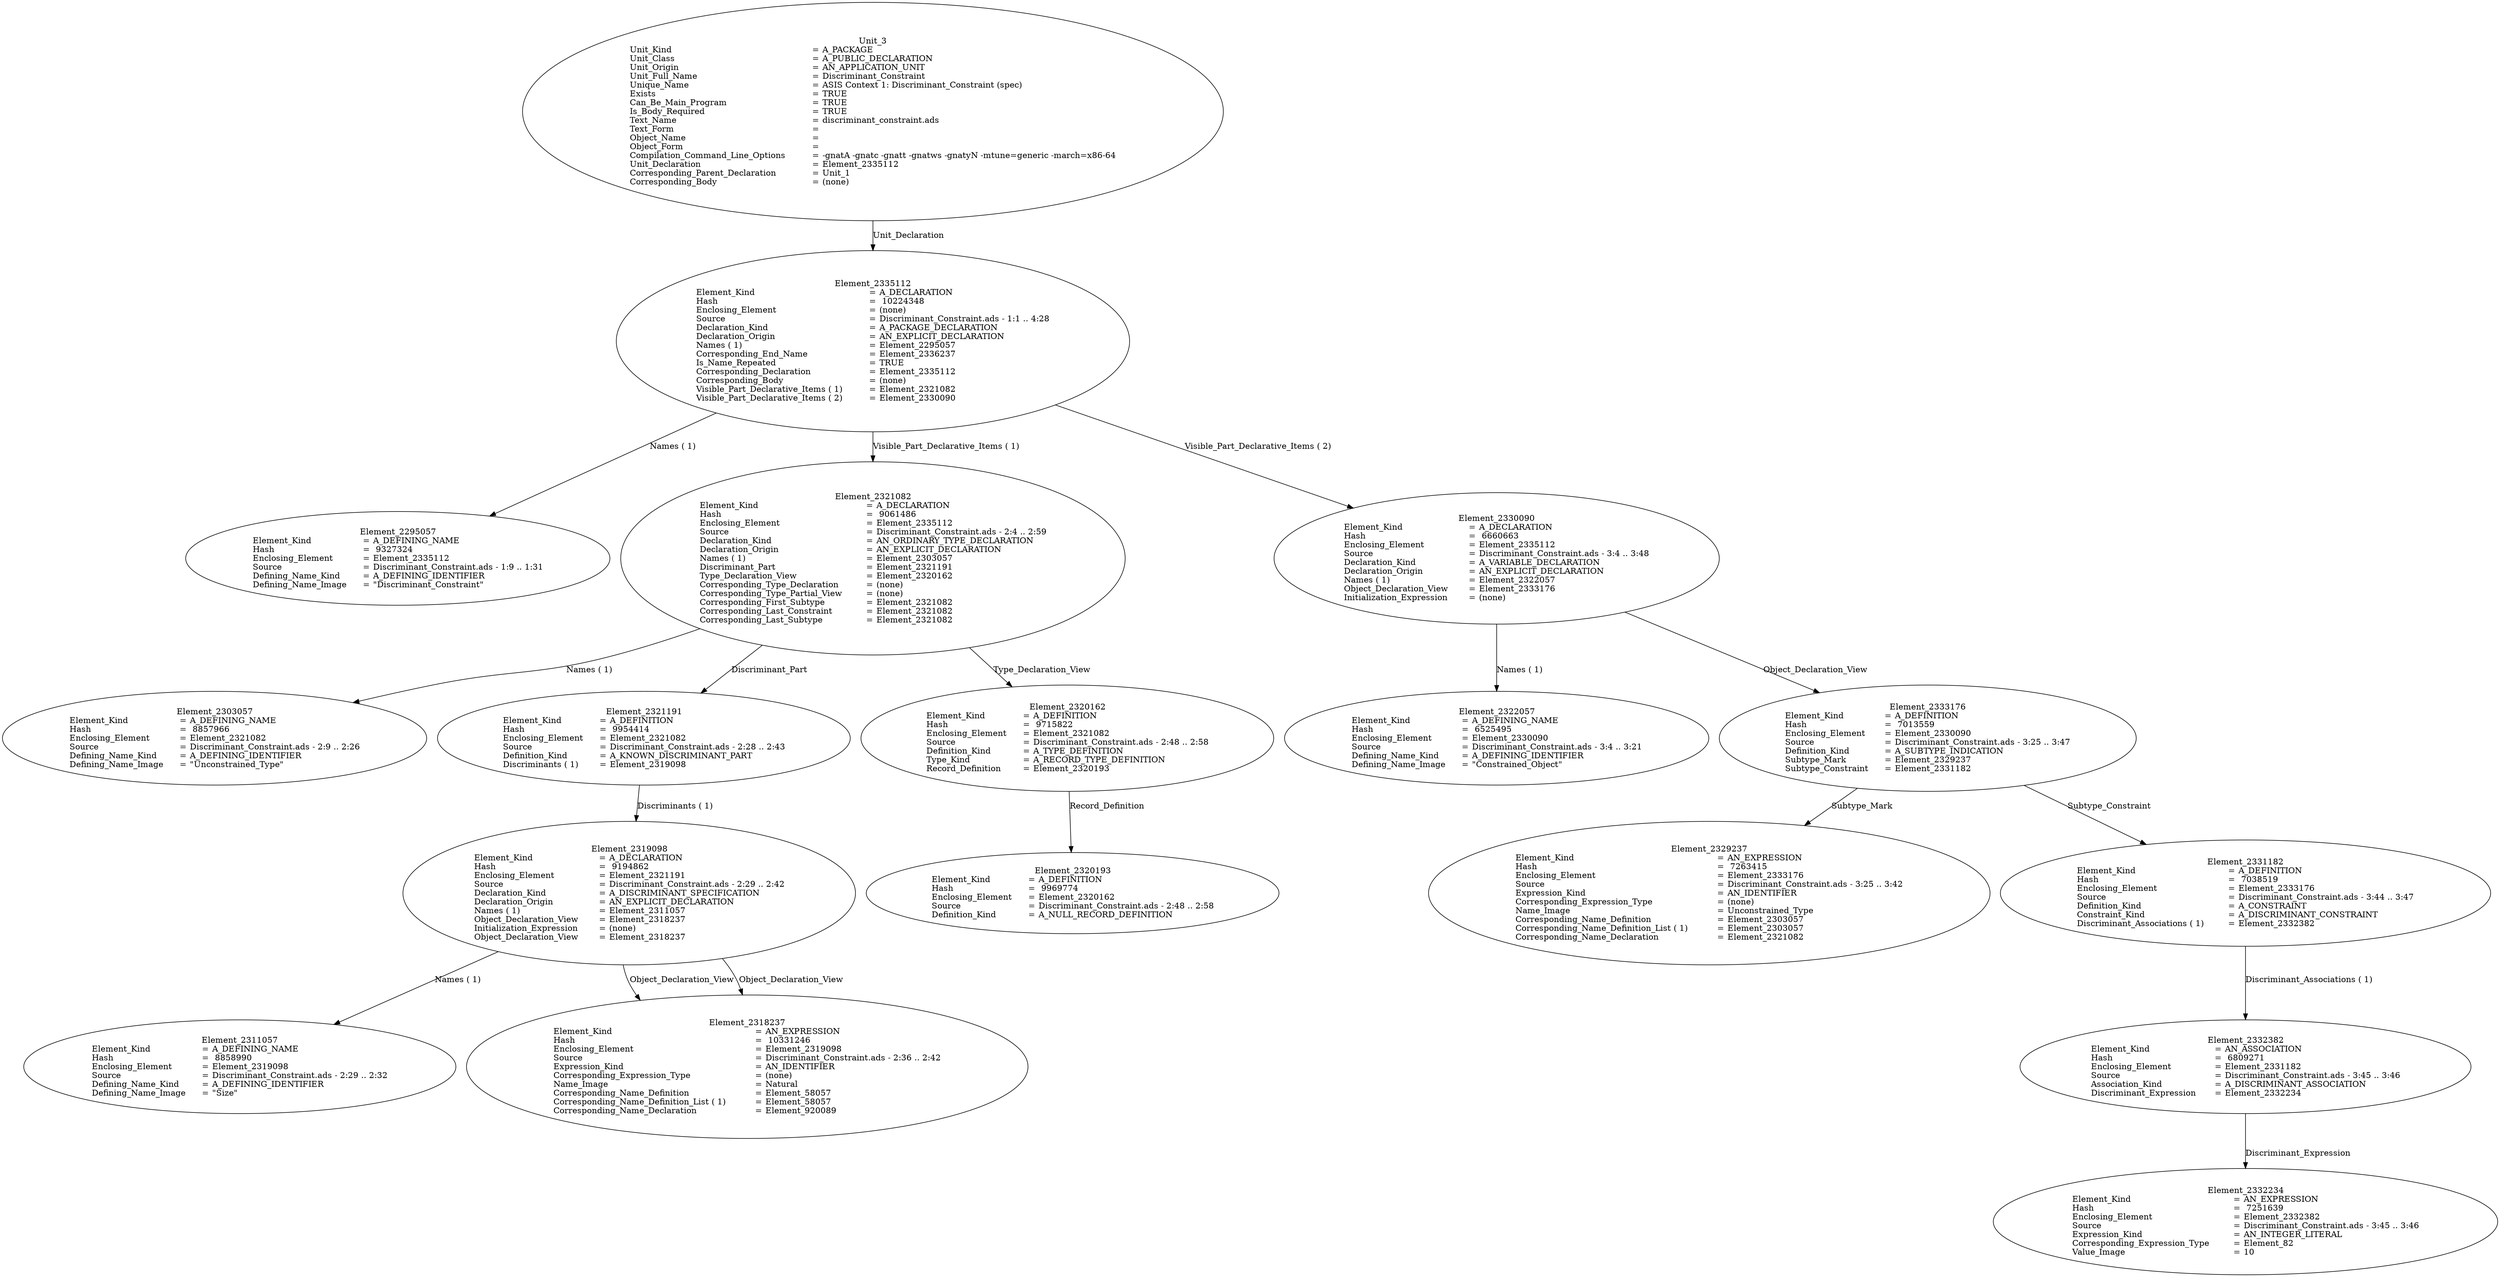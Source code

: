 digraph "discriminant_constraint.adt" {
  Unit_3 -> Element_2335112
      [ label=Unit_Declaration ];
  Unit_3
      [ label=<<TABLE BORDER="0" CELLBORDER="0" CELLSPACING="0" CELLPADDING="0"> 
          <TR><TD COLSPAN="3">Unit_3</TD></TR>
          <TR><TD ALIGN="LEFT">Unit_Kind   </TD><TD> = </TD><TD ALIGN="LEFT">A_PACKAGE</TD></TR>
          <TR><TD ALIGN="LEFT">Unit_Class   </TD><TD> = </TD><TD ALIGN="LEFT">A_PUBLIC_DECLARATION</TD></TR>
          <TR><TD ALIGN="LEFT">Unit_Origin   </TD><TD> = </TD><TD ALIGN="LEFT">AN_APPLICATION_UNIT</TD></TR>
          <TR><TD ALIGN="LEFT">Unit_Full_Name    </TD><TD> = </TD><TD ALIGN="LEFT">Discriminant_Constraint</TD></TR>
          <TR><TD ALIGN="LEFT">Unique_Name   </TD><TD> = </TD><TD ALIGN="LEFT">ASIS Context 1: Discriminant_Constraint (spec)</TD></TR>
          <TR><TD ALIGN="LEFT">Exists  </TD><TD> = </TD><TD ALIGN="LEFT">TRUE</TD></TR>
          <TR><TD ALIGN="LEFT">Can_Be_Main_Program     </TD><TD> = </TD><TD ALIGN="LEFT">TRUE</TD></TR>
          <TR><TD ALIGN="LEFT">Is_Body_Required     </TD><TD> = </TD><TD ALIGN="LEFT">TRUE</TD></TR>
          <TR><TD ALIGN="LEFT">Text_Name   </TD><TD> = </TD><TD ALIGN="LEFT">discriminant_constraint.ads</TD></TR>
          <TR><TD ALIGN="LEFT">Text_Form   </TD><TD> = </TD><TD ALIGN="LEFT"></TD></TR>
          <TR><TD ALIGN="LEFT">Object_Name   </TD><TD> = </TD><TD ALIGN="LEFT"></TD></TR>
          <TR><TD ALIGN="LEFT">Object_Form   </TD><TD> = </TD><TD ALIGN="LEFT"></TD></TR>
          <TR><TD ALIGN="LEFT">Compilation_Command_Line_Options         </TD><TD> = </TD><TD ALIGN="LEFT">-gnatA -gnatc -gnatt -gnatws -gnatyN -mtune=generic -march=x86-64</TD></TR>
          <TR><TD ALIGN="LEFT">Unit_Declaration     </TD><TD> = </TD><TD ALIGN="LEFT">Element_2335112</TD></TR>
          <TR><TD ALIGN="LEFT">Corresponding_Parent_Declaration         </TD><TD> = </TD><TD ALIGN="LEFT">Unit_1</TD></TR>
          <TR><TD ALIGN="LEFT">Corresponding_Body     </TD><TD> = </TD><TD ALIGN="LEFT">(none)</TD></TR>
          </TABLE>> ];
  Element_2335112 -> Element_2295057
      [ label="Names ( 1)" ];
  Element_2335112 -> Element_2321082
      [ label="Visible_Part_Declarative_Items ( 1)" ];
  Element_2335112 -> Element_2330090
      [ label="Visible_Part_Declarative_Items ( 2)" ];
  Element_2335112
      [ label=<<TABLE BORDER="0" CELLBORDER="0" CELLSPACING="0" CELLPADDING="0"> 
          <TR><TD COLSPAN="3">Element_2335112</TD></TR>
          <TR><TD ALIGN="LEFT">Element_Kind    </TD><TD> = </TD><TD ALIGN="LEFT">A_DECLARATION</TD></TR>
          <TR><TD ALIGN="LEFT">Hash  </TD><TD> = </TD><TD ALIGN="LEFT"> 10224348</TD></TR>
          <TR><TD ALIGN="LEFT">Enclosing_Element     </TD><TD> = </TD><TD ALIGN="LEFT">(none)</TD></TR>
          <TR><TD ALIGN="LEFT">Source  </TD><TD> = </TD><TD ALIGN="LEFT">Discriminant_Constraint.ads - 1:1 .. 4:28</TD></TR>
          <TR><TD ALIGN="LEFT">Declaration_Kind     </TD><TD> = </TD><TD ALIGN="LEFT">A_PACKAGE_DECLARATION</TD></TR>
          <TR><TD ALIGN="LEFT">Declaration_Origin     </TD><TD> = </TD><TD ALIGN="LEFT">AN_EXPLICIT_DECLARATION</TD></TR>
          <TR><TD ALIGN="LEFT">Names ( 1)   </TD><TD> = </TD><TD ALIGN="LEFT">Element_2295057</TD></TR>
          <TR><TD ALIGN="LEFT">Corresponding_End_Name      </TD><TD> = </TD><TD ALIGN="LEFT">Element_2336237</TD></TR>
          <TR><TD ALIGN="LEFT">Is_Name_Repeated     </TD><TD> = </TD><TD ALIGN="LEFT">TRUE</TD></TR>
          <TR><TD ALIGN="LEFT">Corresponding_Declaration       </TD><TD> = </TD><TD ALIGN="LEFT">Element_2335112</TD></TR>
          <TR><TD ALIGN="LEFT">Corresponding_Body     </TD><TD> = </TD><TD ALIGN="LEFT">(none)</TD></TR>
          <TR><TD ALIGN="LEFT">Visible_Part_Declarative_Items ( 1)         </TD><TD> = </TD><TD ALIGN="LEFT">Element_2321082</TD></TR>
          <TR><TD ALIGN="LEFT">Visible_Part_Declarative_Items ( 2)         </TD><TD> = </TD><TD ALIGN="LEFT">Element_2330090</TD></TR>
          </TABLE>> ];
  Element_2295057
      [ label=<<TABLE BORDER="0" CELLBORDER="0" CELLSPACING="0" CELLPADDING="0"> 
          <TR><TD COLSPAN="3">Element_2295057</TD></TR>
          <TR><TD ALIGN="LEFT">Element_Kind    </TD><TD> = </TD><TD ALIGN="LEFT">A_DEFINING_NAME</TD></TR>
          <TR><TD ALIGN="LEFT">Hash  </TD><TD> = </TD><TD ALIGN="LEFT"> 9327324</TD></TR>
          <TR><TD ALIGN="LEFT">Enclosing_Element     </TD><TD> = </TD><TD ALIGN="LEFT">Element_2335112</TD></TR>
          <TR><TD ALIGN="LEFT">Source  </TD><TD> = </TD><TD ALIGN="LEFT">Discriminant_Constraint.ads - 1:9 .. 1:31</TD></TR>
          <TR><TD ALIGN="LEFT">Defining_Name_Kind     </TD><TD> = </TD><TD ALIGN="LEFT">A_DEFINING_IDENTIFIER</TD></TR>
          <TR><TD ALIGN="LEFT">Defining_Name_Image     </TD><TD> = </TD><TD ALIGN="LEFT">"Discriminant_Constraint"</TD></TR>
          </TABLE>> ];
  Element_2321082 -> Element_2303057
      [ label="Names ( 1)" ];
  Element_2321082 -> Element_2321191
      [ label=Discriminant_Part ];
  Element_2321082 -> Element_2320162
      [ label=Type_Declaration_View ];
  Element_2321082
      [ label=<<TABLE BORDER="0" CELLBORDER="0" CELLSPACING="0" CELLPADDING="0"> 
          <TR><TD COLSPAN="3">Element_2321082</TD></TR>
          <TR><TD ALIGN="LEFT">Element_Kind    </TD><TD> = </TD><TD ALIGN="LEFT">A_DECLARATION</TD></TR>
          <TR><TD ALIGN="LEFT">Hash  </TD><TD> = </TD><TD ALIGN="LEFT"> 9061486</TD></TR>
          <TR><TD ALIGN="LEFT">Enclosing_Element     </TD><TD> = </TD><TD ALIGN="LEFT">Element_2335112</TD></TR>
          <TR><TD ALIGN="LEFT">Source  </TD><TD> = </TD><TD ALIGN="LEFT">Discriminant_Constraint.ads - 2:4 .. 2:59</TD></TR>
          <TR><TD ALIGN="LEFT">Declaration_Kind     </TD><TD> = </TD><TD ALIGN="LEFT">AN_ORDINARY_TYPE_DECLARATION</TD></TR>
          <TR><TD ALIGN="LEFT">Declaration_Origin     </TD><TD> = </TD><TD ALIGN="LEFT">AN_EXPLICIT_DECLARATION</TD></TR>
          <TR><TD ALIGN="LEFT">Names ( 1)   </TD><TD> = </TD><TD ALIGN="LEFT">Element_2303057</TD></TR>
          <TR><TD ALIGN="LEFT">Discriminant_Part     </TD><TD> = </TD><TD ALIGN="LEFT">Element_2321191</TD></TR>
          <TR><TD ALIGN="LEFT">Type_Declaration_View      </TD><TD> = </TD><TD ALIGN="LEFT">Element_2320162</TD></TR>
          <TR><TD ALIGN="LEFT">Corresponding_Type_Declaration        </TD><TD> = </TD><TD ALIGN="LEFT">(none)</TD></TR>
          <TR><TD ALIGN="LEFT">Corresponding_Type_Partial_View        </TD><TD> = </TD><TD ALIGN="LEFT">(none)</TD></TR>
          <TR><TD ALIGN="LEFT">Corresponding_First_Subtype       </TD><TD> = </TD><TD ALIGN="LEFT">Element_2321082</TD></TR>
          <TR><TD ALIGN="LEFT">Corresponding_Last_Constraint        </TD><TD> = </TD><TD ALIGN="LEFT">Element_2321082</TD></TR>
          <TR><TD ALIGN="LEFT">Corresponding_Last_Subtype       </TD><TD> = </TD><TD ALIGN="LEFT">Element_2321082</TD></TR>
          </TABLE>> ];
  Element_2303057
      [ label=<<TABLE BORDER="0" CELLBORDER="0" CELLSPACING="0" CELLPADDING="0"> 
          <TR><TD COLSPAN="3">Element_2303057</TD></TR>
          <TR><TD ALIGN="LEFT">Element_Kind    </TD><TD> = </TD><TD ALIGN="LEFT">A_DEFINING_NAME</TD></TR>
          <TR><TD ALIGN="LEFT">Hash  </TD><TD> = </TD><TD ALIGN="LEFT"> 8857966</TD></TR>
          <TR><TD ALIGN="LEFT">Enclosing_Element     </TD><TD> = </TD><TD ALIGN="LEFT">Element_2321082</TD></TR>
          <TR><TD ALIGN="LEFT">Source  </TD><TD> = </TD><TD ALIGN="LEFT">Discriminant_Constraint.ads - 2:9 .. 2:26</TD></TR>
          <TR><TD ALIGN="LEFT">Defining_Name_Kind     </TD><TD> = </TD><TD ALIGN="LEFT">A_DEFINING_IDENTIFIER</TD></TR>
          <TR><TD ALIGN="LEFT">Defining_Name_Image     </TD><TD> = </TD><TD ALIGN="LEFT">"Unconstrained_Type"</TD></TR>
          </TABLE>> ];
  Element_2321191 -> Element_2319098
      [ label="Discriminants ( 1)" ];
  Element_2321191
      [ label=<<TABLE BORDER="0" CELLBORDER="0" CELLSPACING="0" CELLPADDING="0"> 
          <TR><TD COLSPAN="3">Element_2321191</TD></TR>
          <TR><TD ALIGN="LEFT">Element_Kind    </TD><TD> = </TD><TD ALIGN="LEFT">A_DEFINITION</TD></TR>
          <TR><TD ALIGN="LEFT">Hash  </TD><TD> = </TD><TD ALIGN="LEFT"> 9954414</TD></TR>
          <TR><TD ALIGN="LEFT">Enclosing_Element     </TD><TD> = </TD><TD ALIGN="LEFT">Element_2321082</TD></TR>
          <TR><TD ALIGN="LEFT">Source  </TD><TD> = </TD><TD ALIGN="LEFT">Discriminant_Constraint.ads - 2:28 .. 2:43</TD></TR>
          <TR><TD ALIGN="LEFT">Definition_Kind    </TD><TD> = </TD><TD ALIGN="LEFT">A_KNOWN_DISCRIMINANT_PART</TD></TR>
          <TR><TD ALIGN="LEFT">Discriminants ( 1)     </TD><TD> = </TD><TD ALIGN="LEFT">Element_2319098</TD></TR>
          </TABLE>> ];
  Element_2319098 -> Element_2311057
      [ label="Names ( 1)" ];
  Element_2319098 -> Element_2318237
      [ label=Object_Declaration_View ];
  Element_2319098 -> Element_2318237
      [ label=Object_Declaration_View ];
  Element_2319098
      [ label=<<TABLE BORDER="0" CELLBORDER="0" CELLSPACING="0" CELLPADDING="0"> 
          <TR><TD COLSPAN="3">Element_2319098</TD></TR>
          <TR><TD ALIGN="LEFT">Element_Kind    </TD><TD> = </TD><TD ALIGN="LEFT">A_DECLARATION</TD></TR>
          <TR><TD ALIGN="LEFT">Hash  </TD><TD> = </TD><TD ALIGN="LEFT"> 9194862</TD></TR>
          <TR><TD ALIGN="LEFT">Enclosing_Element     </TD><TD> = </TD><TD ALIGN="LEFT">Element_2321191</TD></TR>
          <TR><TD ALIGN="LEFT">Source  </TD><TD> = </TD><TD ALIGN="LEFT">Discriminant_Constraint.ads - 2:29 .. 2:42</TD></TR>
          <TR><TD ALIGN="LEFT">Declaration_Kind     </TD><TD> = </TD><TD ALIGN="LEFT">A_DISCRIMINANT_SPECIFICATION</TD></TR>
          <TR><TD ALIGN="LEFT">Declaration_Origin     </TD><TD> = </TD><TD ALIGN="LEFT">AN_EXPLICIT_DECLARATION</TD></TR>
          <TR><TD ALIGN="LEFT">Names ( 1)   </TD><TD> = </TD><TD ALIGN="LEFT">Element_2311057</TD></TR>
          <TR><TD ALIGN="LEFT">Object_Declaration_View      </TD><TD> = </TD><TD ALIGN="LEFT">Element_2318237</TD></TR>
          <TR><TD ALIGN="LEFT">Initialization_Expression       </TD><TD> = </TD><TD ALIGN="LEFT">(none)</TD></TR>
          <TR><TD ALIGN="LEFT">Object_Declaration_View      </TD><TD> = </TD><TD ALIGN="LEFT">Element_2318237</TD></TR>
          </TABLE>> ];
  Element_2311057
      [ label=<<TABLE BORDER="0" CELLBORDER="0" CELLSPACING="0" CELLPADDING="0"> 
          <TR><TD COLSPAN="3">Element_2311057</TD></TR>
          <TR><TD ALIGN="LEFT">Element_Kind    </TD><TD> = </TD><TD ALIGN="LEFT">A_DEFINING_NAME</TD></TR>
          <TR><TD ALIGN="LEFT">Hash  </TD><TD> = </TD><TD ALIGN="LEFT"> 8858990</TD></TR>
          <TR><TD ALIGN="LEFT">Enclosing_Element     </TD><TD> = </TD><TD ALIGN="LEFT">Element_2319098</TD></TR>
          <TR><TD ALIGN="LEFT">Source  </TD><TD> = </TD><TD ALIGN="LEFT">Discriminant_Constraint.ads - 2:29 .. 2:32</TD></TR>
          <TR><TD ALIGN="LEFT">Defining_Name_Kind     </TD><TD> = </TD><TD ALIGN="LEFT">A_DEFINING_IDENTIFIER</TD></TR>
          <TR><TD ALIGN="LEFT">Defining_Name_Image     </TD><TD> = </TD><TD ALIGN="LEFT">"Size"</TD></TR>
          </TABLE>> ];
  Element_2318237
      [ label=<<TABLE BORDER="0" CELLBORDER="0" CELLSPACING="0" CELLPADDING="0"> 
          <TR><TD COLSPAN="3">Element_2318237</TD></TR>
          <TR><TD ALIGN="LEFT">Element_Kind    </TD><TD> = </TD><TD ALIGN="LEFT">AN_EXPRESSION</TD></TR>
          <TR><TD ALIGN="LEFT">Hash  </TD><TD> = </TD><TD ALIGN="LEFT"> 10331246</TD></TR>
          <TR><TD ALIGN="LEFT">Enclosing_Element     </TD><TD> = </TD><TD ALIGN="LEFT">Element_2319098</TD></TR>
          <TR><TD ALIGN="LEFT">Source  </TD><TD> = </TD><TD ALIGN="LEFT">Discriminant_Constraint.ads - 2:36 .. 2:42</TD></TR>
          <TR><TD ALIGN="LEFT">Expression_Kind    </TD><TD> = </TD><TD ALIGN="LEFT">AN_IDENTIFIER</TD></TR>
          <TR><TD ALIGN="LEFT">Corresponding_Expression_Type        </TD><TD> = </TD><TD ALIGN="LEFT">(none)</TD></TR>
          <TR><TD ALIGN="LEFT">Name_Image   </TD><TD> = </TD><TD ALIGN="LEFT">Natural</TD></TR>
          <TR><TD ALIGN="LEFT">Corresponding_Name_Definition        </TD><TD> = </TD><TD ALIGN="LEFT">Element_58057</TD></TR>
          <TR><TD ALIGN="LEFT">Corresponding_Name_Definition_List ( 1)          </TD><TD> = </TD><TD ALIGN="LEFT">Element_58057</TD></TR>
          <TR><TD ALIGN="LEFT">Corresponding_Name_Declaration        </TD><TD> = </TD><TD ALIGN="LEFT">Element_920089</TD></TR>
          </TABLE>> ];
  Element_2320162 -> Element_2320193
      [ label=Record_Definition ];
  Element_2320162
      [ label=<<TABLE BORDER="0" CELLBORDER="0" CELLSPACING="0" CELLPADDING="0"> 
          <TR><TD COLSPAN="3">Element_2320162</TD></TR>
          <TR><TD ALIGN="LEFT">Element_Kind    </TD><TD> = </TD><TD ALIGN="LEFT">A_DEFINITION</TD></TR>
          <TR><TD ALIGN="LEFT">Hash  </TD><TD> = </TD><TD ALIGN="LEFT"> 9715822</TD></TR>
          <TR><TD ALIGN="LEFT">Enclosing_Element     </TD><TD> = </TD><TD ALIGN="LEFT">Element_2321082</TD></TR>
          <TR><TD ALIGN="LEFT">Source  </TD><TD> = </TD><TD ALIGN="LEFT">Discriminant_Constraint.ads - 2:48 .. 2:58</TD></TR>
          <TR><TD ALIGN="LEFT">Definition_Kind    </TD><TD> = </TD><TD ALIGN="LEFT">A_TYPE_DEFINITION</TD></TR>
          <TR><TD ALIGN="LEFT">Type_Kind   </TD><TD> = </TD><TD ALIGN="LEFT">A_RECORD_TYPE_DEFINITION</TD></TR>
          <TR><TD ALIGN="LEFT">Record_Definition     </TD><TD> = </TD><TD ALIGN="LEFT">Element_2320193</TD></TR>
          </TABLE>> ];
  Element_2320193
      [ label=<<TABLE BORDER="0" CELLBORDER="0" CELLSPACING="0" CELLPADDING="0"> 
          <TR><TD COLSPAN="3">Element_2320193</TD></TR>
          <TR><TD ALIGN="LEFT">Element_Kind    </TD><TD> = </TD><TD ALIGN="LEFT">A_DEFINITION</TD></TR>
          <TR><TD ALIGN="LEFT">Hash  </TD><TD> = </TD><TD ALIGN="LEFT"> 9969774</TD></TR>
          <TR><TD ALIGN="LEFT">Enclosing_Element     </TD><TD> = </TD><TD ALIGN="LEFT">Element_2320162</TD></TR>
          <TR><TD ALIGN="LEFT">Source  </TD><TD> = </TD><TD ALIGN="LEFT">Discriminant_Constraint.ads - 2:48 .. 2:58</TD></TR>
          <TR><TD ALIGN="LEFT">Definition_Kind    </TD><TD> = </TD><TD ALIGN="LEFT">A_NULL_RECORD_DEFINITION</TD></TR>
          </TABLE>> ];
  Element_2330090 -> Element_2322057
      [ label="Names ( 1)" ];
  Element_2330090 -> Element_2333176
      [ label=Object_Declaration_View ];
  Element_2330090
      [ label=<<TABLE BORDER="0" CELLBORDER="0" CELLSPACING="0" CELLPADDING="0"> 
          <TR><TD COLSPAN="3">Element_2330090</TD></TR>
          <TR><TD ALIGN="LEFT">Element_Kind    </TD><TD> = </TD><TD ALIGN="LEFT">A_DECLARATION</TD></TR>
          <TR><TD ALIGN="LEFT">Hash  </TD><TD> = </TD><TD ALIGN="LEFT"> 6660663</TD></TR>
          <TR><TD ALIGN="LEFT">Enclosing_Element     </TD><TD> = </TD><TD ALIGN="LEFT">Element_2335112</TD></TR>
          <TR><TD ALIGN="LEFT">Source  </TD><TD> = </TD><TD ALIGN="LEFT">Discriminant_Constraint.ads - 3:4 .. 3:48</TD></TR>
          <TR><TD ALIGN="LEFT">Declaration_Kind     </TD><TD> = </TD><TD ALIGN="LEFT">A_VARIABLE_DECLARATION</TD></TR>
          <TR><TD ALIGN="LEFT">Declaration_Origin     </TD><TD> = </TD><TD ALIGN="LEFT">AN_EXPLICIT_DECLARATION</TD></TR>
          <TR><TD ALIGN="LEFT">Names ( 1)   </TD><TD> = </TD><TD ALIGN="LEFT">Element_2322057</TD></TR>
          <TR><TD ALIGN="LEFT">Object_Declaration_View      </TD><TD> = </TD><TD ALIGN="LEFT">Element_2333176</TD></TR>
          <TR><TD ALIGN="LEFT">Initialization_Expression       </TD><TD> = </TD><TD ALIGN="LEFT">(none)</TD></TR>
          </TABLE>> ];
  Element_2322057
      [ label=<<TABLE BORDER="0" CELLBORDER="0" CELLSPACING="0" CELLPADDING="0"> 
          <TR><TD COLSPAN="3">Element_2322057</TD></TR>
          <TR><TD ALIGN="LEFT">Element_Kind    </TD><TD> = </TD><TD ALIGN="LEFT">A_DEFINING_NAME</TD></TR>
          <TR><TD ALIGN="LEFT">Hash  </TD><TD> = </TD><TD ALIGN="LEFT"> 6525495</TD></TR>
          <TR><TD ALIGN="LEFT">Enclosing_Element     </TD><TD> = </TD><TD ALIGN="LEFT">Element_2330090</TD></TR>
          <TR><TD ALIGN="LEFT">Source  </TD><TD> = </TD><TD ALIGN="LEFT">Discriminant_Constraint.ads - 3:4 .. 3:21</TD></TR>
          <TR><TD ALIGN="LEFT">Defining_Name_Kind     </TD><TD> = </TD><TD ALIGN="LEFT">A_DEFINING_IDENTIFIER</TD></TR>
          <TR><TD ALIGN="LEFT">Defining_Name_Image     </TD><TD> = </TD><TD ALIGN="LEFT">"Constrained_Object"</TD></TR>
          </TABLE>> ];
  Element_2333176 -> Element_2329237
      [ label=Subtype_Mark ];
  Element_2333176 -> Element_2331182
      [ label=Subtype_Constraint ];
  Element_2333176
      [ label=<<TABLE BORDER="0" CELLBORDER="0" CELLSPACING="0" CELLPADDING="0"> 
          <TR><TD COLSPAN="3">Element_2333176</TD></TR>
          <TR><TD ALIGN="LEFT">Element_Kind    </TD><TD> = </TD><TD ALIGN="LEFT">A_DEFINITION</TD></TR>
          <TR><TD ALIGN="LEFT">Hash  </TD><TD> = </TD><TD ALIGN="LEFT"> 7013559</TD></TR>
          <TR><TD ALIGN="LEFT">Enclosing_Element     </TD><TD> = </TD><TD ALIGN="LEFT">Element_2330090</TD></TR>
          <TR><TD ALIGN="LEFT">Source  </TD><TD> = </TD><TD ALIGN="LEFT">Discriminant_Constraint.ads - 3:25 .. 3:47</TD></TR>
          <TR><TD ALIGN="LEFT">Definition_Kind    </TD><TD> = </TD><TD ALIGN="LEFT">A_SUBTYPE_INDICATION</TD></TR>
          <TR><TD ALIGN="LEFT">Subtype_Mark    </TD><TD> = </TD><TD ALIGN="LEFT">Element_2329237</TD></TR>
          <TR><TD ALIGN="LEFT">Subtype_Constraint     </TD><TD> = </TD><TD ALIGN="LEFT">Element_2331182</TD></TR>
          </TABLE>> ];
  Element_2329237
      [ label=<<TABLE BORDER="0" CELLBORDER="0" CELLSPACING="0" CELLPADDING="0"> 
          <TR><TD COLSPAN="3">Element_2329237</TD></TR>
          <TR><TD ALIGN="LEFT">Element_Kind    </TD><TD> = </TD><TD ALIGN="LEFT">AN_EXPRESSION</TD></TR>
          <TR><TD ALIGN="LEFT">Hash  </TD><TD> = </TD><TD ALIGN="LEFT"> 7263415</TD></TR>
          <TR><TD ALIGN="LEFT">Enclosing_Element     </TD><TD> = </TD><TD ALIGN="LEFT">Element_2333176</TD></TR>
          <TR><TD ALIGN="LEFT">Source  </TD><TD> = </TD><TD ALIGN="LEFT">Discriminant_Constraint.ads - 3:25 .. 3:42</TD></TR>
          <TR><TD ALIGN="LEFT">Expression_Kind    </TD><TD> = </TD><TD ALIGN="LEFT">AN_IDENTIFIER</TD></TR>
          <TR><TD ALIGN="LEFT">Corresponding_Expression_Type        </TD><TD> = </TD><TD ALIGN="LEFT">(none)</TD></TR>
          <TR><TD ALIGN="LEFT">Name_Image   </TD><TD> = </TD><TD ALIGN="LEFT">Unconstrained_Type</TD></TR>
          <TR><TD ALIGN="LEFT">Corresponding_Name_Definition        </TD><TD> = </TD><TD ALIGN="LEFT">Element_2303057</TD></TR>
          <TR><TD ALIGN="LEFT">Corresponding_Name_Definition_List ( 1)          </TD><TD> = </TD><TD ALIGN="LEFT">Element_2303057</TD></TR>
          <TR><TD ALIGN="LEFT">Corresponding_Name_Declaration        </TD><TD> = </TD><TD ALIGN="LEFT">Element_2321082</TD></TR>
          </TABLE>> ];
  Element_2331182 -> Element_2332382
      [ label="Discriminant_Associations ( 1)" ];
  Element_2331182
      [ label=<<TABLE BORDER="0" CELLBORDER="0" CELLSPACING="0" CELLPADDING="0"> 
          <TR><TD COLSPAN="3">Element_2331182</TD></TR>
          <TR><TD ALIGN="LEFT">Element_Kind    </TD><TD> = </TD><TD ALIGN="LEFT">A_DEFINITION</TD></TR>
          <TR><TD ALIGN="LEFT">Hash  </TD><TD> = </TD><TD ALIGN="LEFT"> 7038519</TD></TR>
          <TR><TD ALIGN="LEFT">Enclosing_Element     </TD><TD> = </TD><TD ALIGN="LEFT">Element_2333176</TD></TR>
          <TR><TD ALIGN="LEFT">Source  </TD><TD> = </TD><TD ALIGN="LEFT">Discriminant_Constraint.ads - 3:44 .. 3:47</TD></TR>
          <TR><TD ALIGN="LEFT">Definition_Kind    </TD><TD> = </TD><TD ALIGN="LEFT">A_CONSTRAINT</TD></TR>
          <TR><TD ALIGN="LEFT">Constraint_Kind    </TD><TD> = </TD><TD ALIGN="LEFT">A_DISCRIMINANT_CONSTRAINT</TD></TR>
          <TR><TD ALIGN="LEFT">Discriminant_Associations ( 1)        </TD><TD> = </TD><TD ALIGN="LEFT">Element_2332382</TD></TR>
          </TABLE>> ];
  Element_2332382 -> Element_2332234
      [ label=Discriminant_Expression ];
  Element_2332382
      [ label=<<TABLE BORDER="0" CELLBORDER="0" CELLSPACING="0" CELLPADDING="0"> 
          <TR><TD COLSPAN="3">Element_2332382</TD></TR>
          <TR><TD ALIGN="LEFT">Element_Kind    </TD><TD> = </TD><TD ALIGN="LEFT">AN_ASSOCIATION</TD></TR>
          <TR><TD ALIGN="LEFT">Hash  </TD><TD> = </TD><TD ALIGN="LEFT"> 6809271</TD></TR>
          <TR><TD ALIGN="LEFT">Enclosing_Element     </TD><TD> = </TD><TD ALIGN="LEFT">Element_2331182</TD></TR>
          <TR><TD ALIGN="LEFT">Source  </TD><TD> = </TD><TD ALIGN="LEFT">Discriminant_Constraint.ads - 3:45 .. 3:46</TD></TR>
          <TR><TD ALIGN="LEFT">Association_Kind     </TD><TD> = </TD><TD ALIGN="LEFT">A_DISCRIMINANT_ASSOCIATION</TD></TR>
          <TR><TD ALIGN="LEFT">Discriminant_Expression      </TD><TD> = </TD><TD ALIGN="LEFT">Element_2332234</TD></TR>
          </TABLE>> ];
  Element_2332234
      [ label=<<TABLE BORDER="0" CELLBORDER="0" CELLSPACING="0" CELLPADDING="0"> 
          <TR><TD COLSPAN="3">Element_2332234</TD></TR>
          <TR><TD ALIGN="LEFT">Element_Kind    </TD><TD> = </TD><TD ALIGN="LEFT">AN_EXPRESSION</TD></TR>
          <TR><TD ALIGN="LEFT">Hash  </TD><TD> = </TD><TD ALIGN="LEFT"> 7251639</TD></TR>
          <TR><TD ALIGN="LEFT">Enclosing_Element     </TD><TD> = </TD><TD ALIGN="LEFT">Element_2332382</TD></TR>
          <TR><TD ALIGN="LEFT">Source  </TD><TD> = </TD><TD ALIGN="LEFT">Discriminant_Constraint.ads - 3:45 .. 3:46</TD></TR>
          <TR><TD ALIGN="LEFT">Expression_Kind    </TD><TD> = </TD><TD ALIGN="LEFT">AN_INTEGER_LITERAL</TD></TR>
          <TR><TD ALIGN="LEFT">Corresponding_Expression_Type        </TD><TD> = </TD><TD ALIGN="LEFT">Element_82</TD></TR>
          <TR><TD ALIGN="LEFT">Value_Image   </TD><TD> = </TD><TD ALIGN="LEFT">10</TD></TR>
          </TABLE>> ]
}
